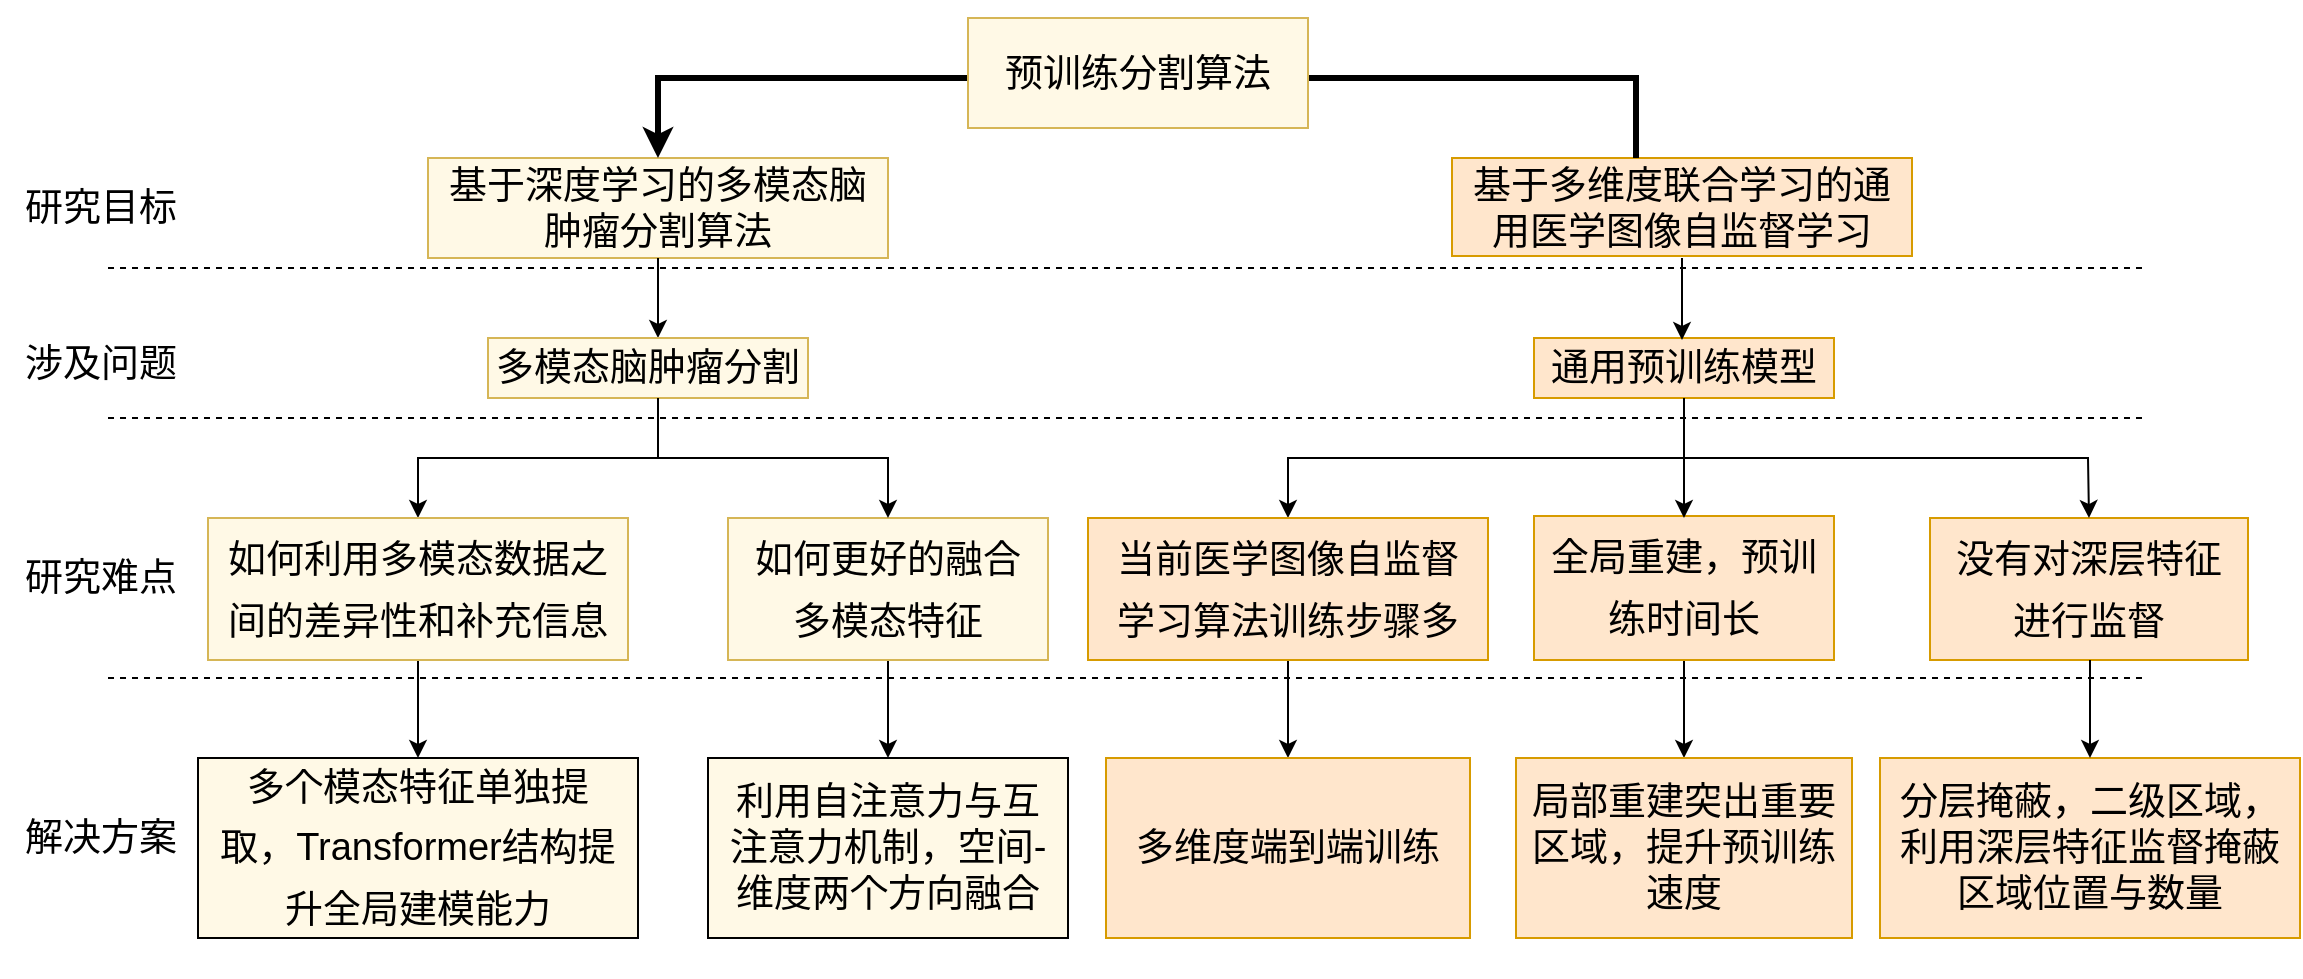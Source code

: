 <mxfile version="21.1.4" type="github">
  <diagram id="0XalJRFb_FaLtltL8yvP" name="Page-1">
    <mxGraphModel dx="1194" dy="716" grid="1" gridSize="10" guides="1" tooltips="1" connect="1" arrows="1" fold="1" page="1" pageScale="1" pageWidth="827" pageHeight="1169" math="0" shadow="0">
      <root>
        <mxCell id="0" />
        <mxCell id="1" parent="0" />
        <mxCell id="RfJ-P4A6I4sV2qX86uT7-1" value="&lt;span style=&quot;font-size: 19px;&quot;&gt;基于深度学习的多模态脑肿瘤分割算法&lt;/span&gt;" style="rounded=0;whiteSpace=wrap;html=1;fontSize=19;spacing=3;fillColor=#fff9e6;strokeColor=#d6b656;fontStyle=0" parent="1" vertex="1">
          <mxGeometry x="240" y="190" width="230" height="50" as="geometry" />
        </mxCell>
        <mxCell id="nW3R6R8pkiTnBgql9zXT-2" value="" style="edgeStyle=orthogonalEdgeStyle;rounded=0;orthogonalLoop=1;jettySize=auto;html=1;entryX=0.5;entryY=0;entryDx=0;entryDy=0;fontSize=19;strokeWidth=3;fontStyle=0" parent="1" source="nW3R6R8pkiTnBgql9zXT-5" target="RfJ-P4A6I4sV2qX86uT7-1" edge="1">
          <mxGeometry relative="1" as="geometry">
            <mxPoint x="330" y="50" as="targetPoint" />
            <Array as="points">
              <mxPoint x="355" y="150" />
            </Array>
          </mxGeometry>
        </mxCell>
        <mxCell id="RfJ-P4A6I4sV2qX86uT7-2" value="&lt;span style=&quot;font-size: 19px;&quot;&gt;基于多维度联合学习的通用医学图像自监督学习&lt;/span&gt;" style="rounded=0;whiteSpace=wrap;html=1;fontSize=19;spacing=3;fillColor=#ffe6cc;strokeColor=#d79b00;fontStyle=0" parent="1" vertex="1">
          <mxGeometry x="752" y="190" width="230" height="49" as="geometry" />
        </mxCell>
        <mxCell id="RfJ-P4A6I4sV2qX86uT7-3" value="" style="endArrow=classic;html=1;rounded=0;fontSize=19;fontStyle=0" parent="1" edge="1">
          <mxGeometry width="50" height="50" relative="1" as="geometry">
            <mxPoint x="355" y="240" as="sourcePoint" />
            <mxPoint x="355" y="280" as="targetPoint" />
          </mxGeometry>
        </mxCell>
        <mxCell id="RfJ-P4A6I4sV2qX86uT7-6" value="&lt;span style=&quot;font-size: 19px;&quot;&gt;多模态脑肿瘤分割&lt;/span&gt;" style="rounded=0;whiteSpace=wrap;html=1;fontSize=19;fontStyle=0;fillColor=#fff9e6;strokeColor=#d6b656;" parent="1" vertex="1">
          <mxGeometry x="270" y="280" width="160" height="30" as="geometry" />
        </mxCell>
        <mxCell id="RfJ-P4A6I4sV2qX86uT7-7" value="&lt;span style=&quot;font-size: 19px;&quot;&gt;通用预训练模型&lt;/span&gt;" style="rounded=0;whiteSpace=wrap;html=1;fontSize=19;fontStyle=0;fillColor=#ffe6cc;strokeColor=#d79b00;" parent="1" vertex="1">
          <mxGeometry x="793" y="280" width="150" height="30" as="geometry" />
        </mxCell>
        <mxCell id="RfJ-P4A6I4sV2qX86uT7-8" value="" style="endArrow=classic;html=1;rounded=0;fontSize=19;fontStyle=0" parent="1" edge="1">
          <mxGeometry width="50" height="50" relative="1" as="geometry">
            <mxPoint x="867" y="240" as="sourcePoint" />
            <mxPoint x="867" y="281" as="targetPoint" />
          </mxGeometry>
        </mxCell>
        <mxCell id="RfJ-P4A6I4sV2qX86uT7-9" value="" style="endArrow=classic;html=1;rounded=0;fontSize=19;entryX=0.5;entryY=0;entryDx=0;entryDy=0;fontStyle=0" parent="1" edge="1">
          <mxGeometry width="50" height="50" relative="1" as="geometry">
            <mxPoint x="355" y="310" as="sourcePoint" />
            <mxPoint x="235" y="370" as="targetPoint" />
            <Array as="points">
              <mxPoint x="355" y="340" />
              <mxPoint x="235" y="340" />
            </Array>
          </mxGeometry>
        </mxCell>
        <mxCell id="RfJ-P4A6I4sV2qX86uT7-21" value="" style="edgeStyle=orthogonalEdgeStyle;rounded=0;orthogonalLoop=1;jettySize=auto;html=1;fontSize=19;fontColor=none;fontStyle=0" parent="1" source="RfJ-P4A6I4sV2qX86uT7-10" target="RfJ-P4A6I4sV2qX86uT7-20" edge="1">
          <mxGeometry relative="1" as="geometry" />
        </mxCell>
        <mxCell id="RfJ-P4A6I4sV2qX86uT7-10" value="&lt;span style=&quot;line-height: 1.6; font-size: 19px;&quot;&gt;如何利用多模态数据之间的差异性和补充信息&lt;/span&gt;" style="rounded=0;whiteSpace=wrap;html=1;spacingTop=0;spacing=9;fontSize=19;fontStyle=0;fillColor=#fff9e6;strokeColor=#d6b656;" parent="1" vertex="1">
          <mxGeometry x="130" y="370" width="210" height="71" as="geometry" />
        </mxCell>
        <mxCell id="RfJ-P4A6I4sV2qX86uT7-23" value="" style="edgeStyle=orthogonalEdgeStyle;rounded=0;orthogonalLoop=1;jettySize=auto;html=1;fontSize=19;fontColor=none;fontStyle=0" parent="1" source="RfJ-P4A6I4sV2qX86uT7-11" target="RfJ-P4A6I4sV2qX86uT7-22" edge="1">
          <mxGeometry relative="1" as="geometry" />
        </mxCell>
        <mxCell id="RfJ-P4A6I4sV2qX86uT7-11" value="&lt;span style=&quot;line-height: 1.6; font-size: 19px;&quot;&gt;如何更好的融合多模态特征&lt;/span&gt;" style="rounded=0;whiteSpace=wrap;html=1;spacingTop=0;spacing=9;fontSize=19;fontStyle=0;fillColor=#fff9e6;strokeColor=#d6b656;" parent="1" vertex="1">
          <mxGeometry x="390" y="370" width="160" height="71" as="geometry" />
        </mxCell>
        <mxCell id="RfJ-P4A6I4sV2qX86uT7-12" value="" style="endArrow=classic;html=1;rounded=0;fontSize=19;entryX=0.5;entryY=0;entryDx=0;entryDy=0;fontStyle=0" parent="1" target="RfJ-P4A6I4sV2qX86uT7-11" edge="1">
          <mxGeometry width="50" height="50" relative="1" as="geometry">
            <mxPoint x="355" y="340" as="sourcePoint" />
            <mxPoint x="475" y="380" as="targetPoint" />
            <Array as="points">
              <mxPoint x="470" y="340" />
            </Array>
          </mxGeometry>
        </mxCell>
        <mxCell id="RfJ-P4A6I4sV2qX86uT7-13" value="" style="endArrow=classic;html=1;rounded=0;fontSize=19;entryX=0.5;entryY=0;entryDx=0;entryDy=0;fontStyle=0" parent="1" target="RfJ-P4A6I4sV2qX86uT7-14" edge="1">
          <mxGeometry width="50" height="50" relative="1" as="geometry">
            <mxPoint x="868" y="310" as="sourcePoint" />
            <mxPoint x="688" y="380" as="targetPoint" />
            <Array as="points">
              <mxPoint x="868" y="340" />
              <mxPoint x="670" y="340" />
            </Array>
          </mxGeometry>
        </mxCell>
        <mxCell id="QW03_5iMkFS6dEdzVYkD-1" value="" style="edgeStyle=orthogonalEdgeStyle;rounded=0;orthogonalLoop=1;jettySize=auto;html=1;fontStyle=0" parent="1" source="RfJ-P4A6I4sV2qX86uT7-14" target="RfJ-P4A6I4sV2qX86uT7-24" edge="1">
          <mxGeometry relative="1" as="geometry" />
        </mxCell>
        <mxCell id="RfJ-P4A6I4sV2qX86uT7-14" value="&lt;span style=&quot;line-height: 1.6; font-size: 19px;&quot;&gt;当前医学图像自监督学习算法训练步骤多&lt;/span&gt;" style="rounded=0;whiteSpace=wrap;html=1;spacingTop=0;spacing=9;fontSize=19;fontStyle=0;fillColor=#ffe6cc;strokeColor=#d79b00;" parent="1" vertex="1">
          <mxGeometry x="570" y="370" width="200" height="71" as="geometry" />
        </mxCell>
        <mxCell id="RfJ-P4A6I4sV2qX86uT7-15" value="&lt;span style=&quot;line-height: 1.6; font-size: 19px;&quot;&gt;没有对深层特征进行监督&lt;/span&gt;" style="rounded=0;whiteSpace=wrap;html=1;spacingTop=0;spacing=9;fontSize=19;fontStyle=0;fillColor=#ffe6cc;strokeColor=#d79b00;" parent="1" vertex="1">
          <mxGeometry x="991" y="370" width="159" height="71" as="geometry" />
        </mxCell>
        <mxCell id="RfJ-P4A6I4sV2qX86uT7-16" value="" style="endArrow=classic;html=1;rounded=0;fontSize=19;fontStyle=0;entryX=0.5;entryY=0;entryDx=0;entryDy=0;" parent="1" target="RfJ-P4A6I4sV2qX86uT7-15" edge="1">
          <mxGeometry width="50" height="50" relative="1" as="geometry">
            <mxPoint x="868" y="340" as="sourcePoint" />
            <mxPoint x="1090" y="350" as="targetPoint" />
            <Array as="points">
              <mxPoint x="1070" y="340" />
            </Array>
          </mxGeometry>
        </mxCell>
        <mxCell id="RfJ-P4A6I4sV2qX86uT7-27" value="" style="edgeStyle=orthogonalEdgeStyle;rounded=0;orthogonalLoop=1;jettySize=auto;html=1;fontSize=19;fontColor=none;fontStyle=0" parent="1" source="RfJ-P4A6I4sV2qX86uT7-17" target="RfJ-P4A6I4sV2qX86uT7-26" edge="1">
          <mxGeometry relative="1" as="geometry" />
        </mxCell>
        <mxCell id="RfJ-P4A6I4sV2qX86uT7-17" value="&lt;span style=&quot;line-height: 1.6; font-size: 19px;&quot;&gt;全局重建，预训练时间长&lt;/span&gt;" style="rounded=0;whiteSpace=wrap;html=1;spacingTop=0;spacing=9;fontSize=19;fontStyle=0;fillColor=#ffe6cc;strokeColor=#d79b00;" parent="1" vertex="1">
          <mxGeometry x="793" y="369" width="150" height="72" as="geometry" />
        </mxCell>
        <mxCell id="RfJ-P4A6I4sV2qX86uT7-18" value="" style="endArrow=classic;html=1;rounded=0;fontSize=19;fontStyle=0" parent="1" edge="1">
          <mxGeometry width="50" height="50" relative="1" as="geometry">
            <mxPoint x="868" y="340" as="sourcePoint" />
            <mxPoint x="868" y="370" as="targetPoint" />
          </mxGeometry>
        </mxCell>
        <mxCell id="RfJ-P4A6I4sV2qX86uT7-20" value="&lt;p style=&quot;line-height: 1.6; font-size: 19px;&quot;&gt;多个模态特征单独提取，Transformer结构提升全局建模能力&lt;/p&gt;" style="whiteSpace=wrap;html=1;fontSize=19;rounded=0;spacingTop=0;spacing=9;fontStyle=0;fillColor=#FFF9E6;" parent="1" vertex="1">
          <mxGeometry x="125" y="490" width="220" height="90" as="geometry" />
        </mxCell>
        <mxCell id="RfJ-P4A6I4sV2qX86uT7-22" value="利用自注意力与互注意力机制，空间-维度两个方向融合" style="whiteSpace=wrap;html=1;fontSize=19;rounded=0;spacingTop=0;spacing=9;fontStyle=0;fillColor=#FFF9E6;" parent="1" vertex="1">
          <mxGeometry x="380" y="490" width="180" height="90" as="geometry" />
        </mxCell>
        <mxCell id="RfJ-P4A6I4sV2qX86uT7-24" value="多维度端到端训练" style="whiteSpace=wrap;html=1;fontSize=19;rounded=0;spacingTop=0;spacing=9;fontStyle=0;fillColor=#ffe6cc;strokeColor=#d79b00;" parent="1" vertex="1">
          <mxGeometry x="579" y="490" width="182" height="90" as="geometry" />
        </mxCell>
        <mxCell id="RfJ-P4A6I4sV2qX86uT7-26" value="局部重建突出重要区域，提升预训练速度" style="whiteSpace=wrap;html=1;fontSize=19;rounded=0;spacingTop=0;spacing=9;fontStyle=0;fillColor=#ffe6cc;strokeColor=#d79b00;" parent="1" vertex="1">
          <mxGeometry x="784" y="490" width="168" height="90" as="geometry" />
        </mxCell>
        <mxCell id="RfJ-P4A6I4sV2qX86uT7-28" value="分层掩蔽，二级区域，利用深层特征监督掩蔽区域位置与数量" style="whiteSpace=wrap;html=1;fontSize=19;rounded=0;spacingTop=0;spacing=9;fontStyle=0;fillColor=#ffe6cc;strokeColor=#d79b00;" parent="1" vertex="1">
          <mxGeometry x="966" y="490" width="210" height="90" as="geometry" />
        </mxCell>
        <mxCell id="RfJ-P4A6I4sV2qX86uT7-30" value="" style="endArrow=none;dashed=1;html=1;rounded=0;fontSize=13;fontColor=none;fontStyle=0" parent="1" edge="1">
          <mxGeometry width="50" height="50" relative="1" as="geometry">
            <mxPoint x="80" y="245" as="sourcePoint" />
            <mxPoint x="1100" y="245" as="targetPoint" />
          </mxGeometry>
        </mxCell>
        <mxCell id="RfJ-P4A6I4sV2qX86uT7-31" value="" style="endArrow=none;dashed=1;html=1;rounded=0;fontSize=13;fontColor=none;fontStyle=0" parent="1" edge="1">
          <mxGeometry width="50" height="50" relative="1" as="geometry">
            <mxPoint x="80" y="320" as="sourcePoint" />
            <mxPoint x="1100" y="320" as="targetPoint" />
          </mxGeometry>
        </mxCell>
        <mxCell id="RfJ-P4A6I4sV2qX86uT7-32" value="" style="endArrow=none;dashed=1;html=1;rounded=0;fontSize=13;fontColor=none;fontStyle=0" parent="1" edge="1">
          <mxGeometry width="50" height="50" relative="1" as="geometry">
            <mxPoint x="80" y="450" as="sourcePoint" />
            <mxPoint x="1100" y="450" as="targetPoint" />
          </mxGeometry>
        </mxCell>
        <mxCell id="RfJ-P4A6I4sV2qX86uT7-34" value="&lt;font style=&quot;font-size: 19px;&quot;&gt;研究目标&lt;/font&gt;" style="text;html=1;align=center;verticalAlign=middle;resizable=0;points=[];autosize=1;strokeColor=none;fillColor=none;fontSize=19;fontColor=none;fontStyle=0" parent="1" vertex="1">
          <mxGeometry x="26" y="195" width="100" height="40" as="geometry" />
        </mxCell>
        <mxCell id="RfJ-P4A6I4sV2qX86uT7-35" value="&lt;font style=&quot;font-size: 19px;&quot;&gt;涉及问题&lt;/font&gt;" style="text;html=1;align=center;verticalAlign=middle;resizable=0;points=[];autosize=1;strokeColor=none;fillColor=none;fontSize=19;fontColor=none;fontStyle=0" parent="1" vertex="1">
          <mxGeometry x="26" y="273" width="100" height="40" as="geometry" />
        </mxCell>
        <mxCell id="RfJ-P4A6I4sV2qX86uT7-36" value="&lt;font style=&quot;font-size: 19px;&quot;&gt;研究难点&lt;/font&gt;" style="text;html=1;align=center;verticalAlign=middle;resizable=0;points=[];autosize=1;strokeColor=none;fillColor=none;fontSize=19;fontColor=none;fontStyle=0" parent="1" vertex="1">
          <mxGeometry x="26" y="380" width="100" height="40" as="geometry" />
        </mxCell>
        <mxCell id="RfJ-P4A6I4sV2qX86uT7-37" value="&lt;font style=&quot;font-size: 19px;&quot;&gt;解决方案&lt;/font&gt;" style="text;html=1;align=center;verticalAlign=middle;resizable=0;points=[];autosize=1;strokeColor=none;fillColor=none;fontSize=19;fontColor=none;fontStyle=0" parent="1" vertex="1">
          <mxGeometry x="26" y="510" width="100" height="40" as="geometry" />
        </mxCell>
        <mxCell id="QW03_5iMkFS6dEdzVYkD-9" value="" style="edgeStyle=orthogonalEdgeStyle;rounded=0;orthogonalLoop=1;jettySize=auto;html=1;fontSize=19;fontColor=none;fontStyle=0" parent="1" edge="1">
          <mxGeometry relative="1" as="geometry">
            <mxPoint x="1071" y="441" as="sourcePoint" />
            <mxPoint x="1071" y="490" as="targetPoint" />
          </mxGeometry>
        </mxCell>
        <mxCell id="wpluBySQdmeiz41OMI_m-1" value="" style="edgeStyle=orthogonalEdgeStyle;rounded=0;orthogonalLoop=1;jettySize=auto;html=1;entryX=0.5;entryY=0;entryDx=0;entryDy=0;fontSize=19;strokeWidth=3;fontStyle=0" edge="1" parent="1" source="RfJ-P4A6I4sV2qX86uT7-2" target="nW3R6R8pkiTnBgql9zXT-5">
          <mxGeometry relative="1" as="geometry">
            <mxPoint x="355" y="190" as="targetPoint" />
            <Array as="points">
              <mxPoint x="844" y="150" />
            </Array>
            <mxPoint x="844" y="190" as="sourcePoint" />
          </mxGeometry>
        </mxCell>
        <mxCell id="nW3R6R8pkiTnBgql9zXT-5" value="&lt;span style=&quot;font-size: 19px;&quot;&gt;预训练分割算法&lt;/span&gt;" style="rounded=0;whiteSpace=wrap;html=1;fontSize=19;fillColor=#fff9e6;fontStyle=0;strokeColor=#d6b656;" parent="1" vertex="1">
          <mxGeometry x="510" y="120" width="170" height="55" as="geometry" />
        </mxCell>
      </root>
    </mxGraphModel>
  </diagram>
</mxfile>
